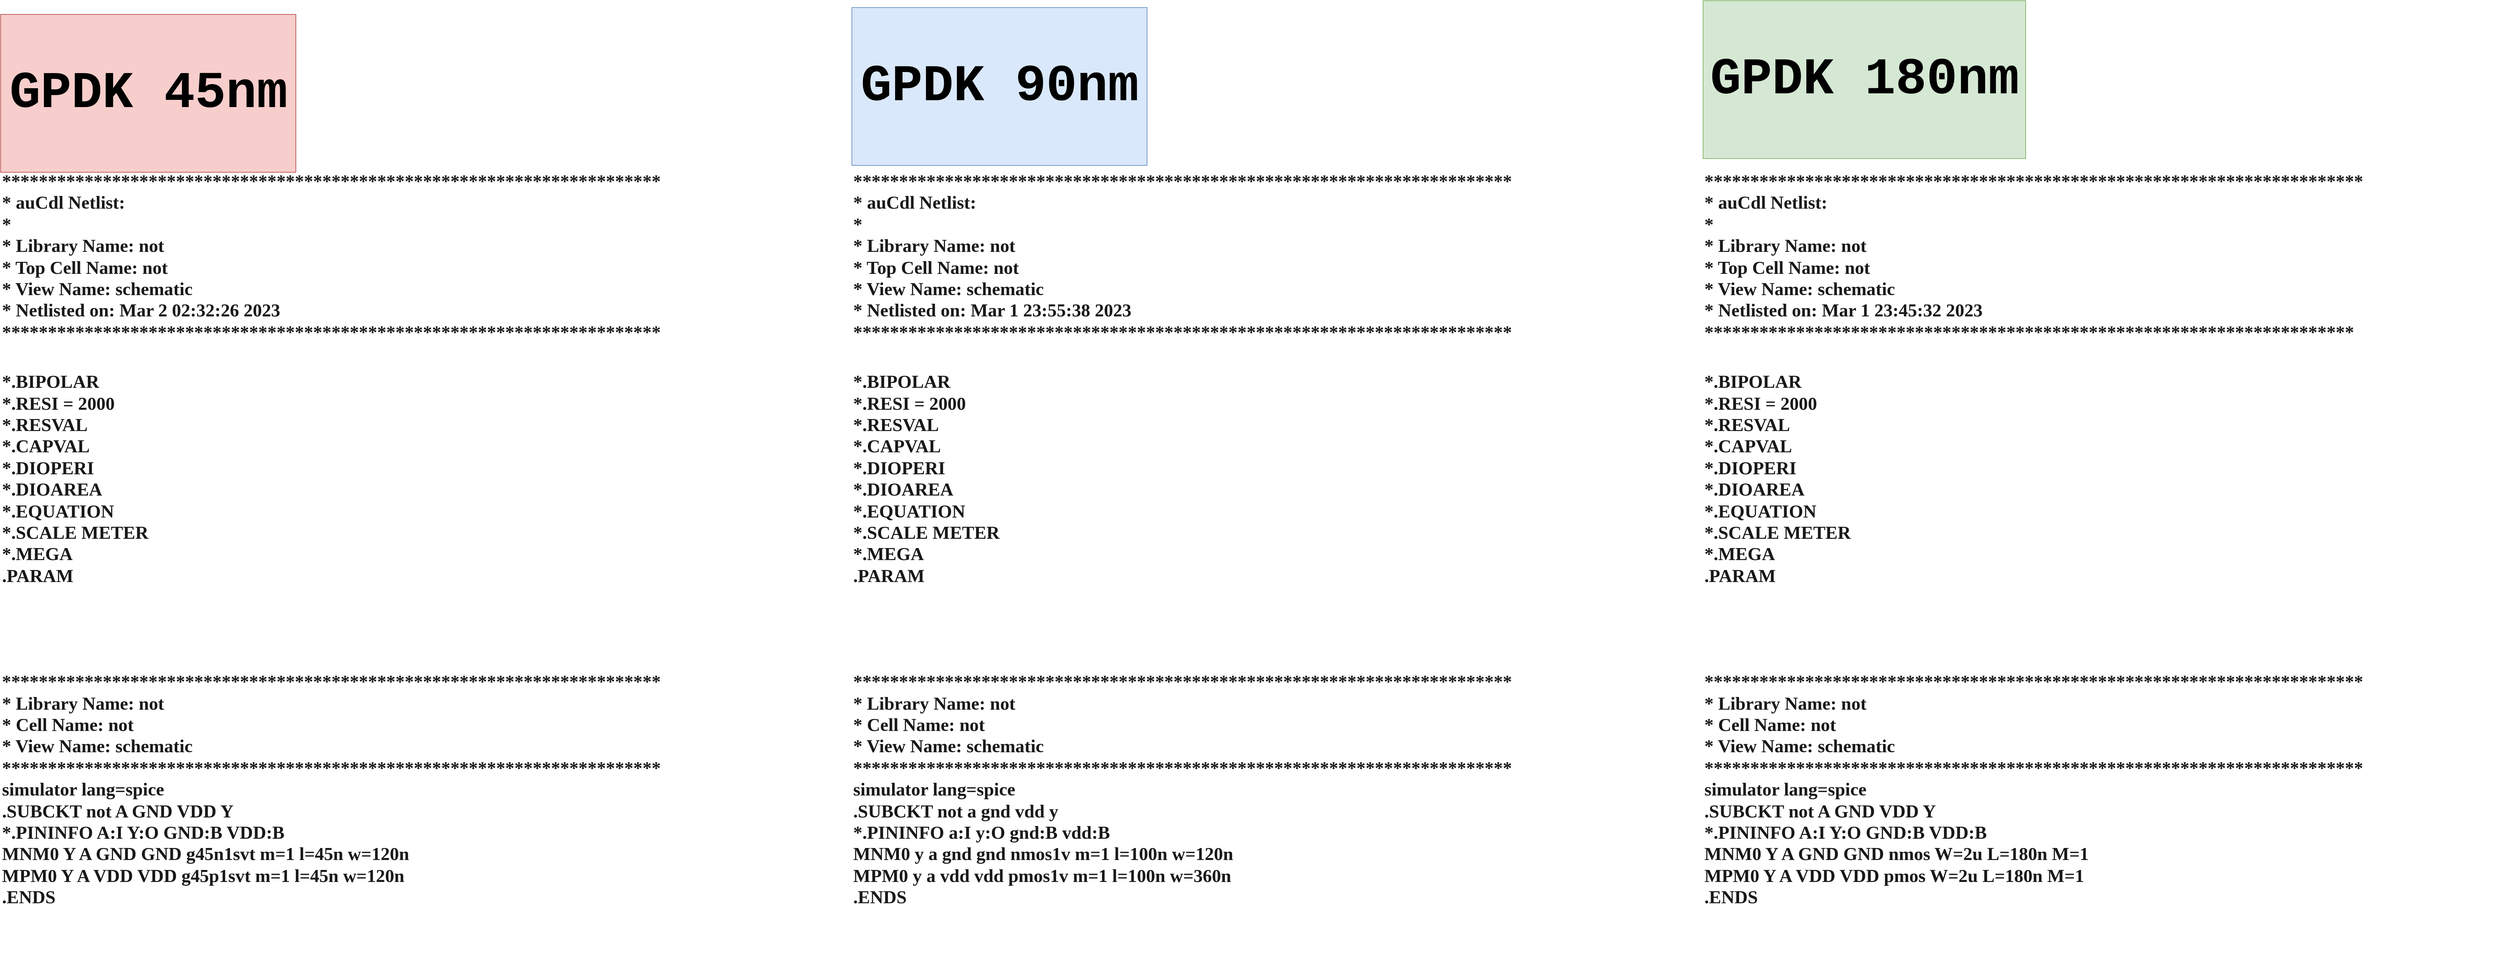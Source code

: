 <mxfile version="26.2.14">
  <diagram name="Page-1" id="oXIUyR0uqFXg7tcn66aT">
    <mxGraphModel dx="5210" dy="4210" grid="0" gridSize="10" guides="1" tooltips="1" connect="1" arrows="1" fold="1" page="1" pageScale="1" pageWidth="850" pageHeight="1100" math="0" shadow="0">
      <root>
        <mxCell id="0" />
        <mxCell id="1" parent="0" />
        <mxCell id="VEJxbwAkgKRmq-XEEwgV-10" value="" style="group" vertex="1" connectable="0" parent="1">
          <mxGeometry x="24" y="-1062" width="3640" height="1420" as="geometry" />
        </mxCell>
        <mxCell id="VEJxbwAkgKRmq-XEEwgV-1" value="&lt;pre style=&quot;margin-top:0px; margin-bottom:0px; margin-left:0px; margin-right:0px; -qt-block-indent:0; text-indent:0px; line-height:100%;&quot;&gt;&lt;span style=&quot;font-family: &amp;quot;Cascadia Mono SemiBold&amp;quot;; font-size: 20pt; font-weight: 600; color: rgb(25, 25, 25);&quot;&gt;************************************************************************&lt;/span&gt;&lt;/pre&gt;&lt;br&gt;&lt;p style=&quot;margin-top:0px; margin-bottom:0px; margin-left:0px; margin-right:0px; -qt-block-indent:0; text-indent:0px; line-height:100%;&quot;&gt;&lt;span style=&quot;font-family: &amp;quot;Cascadia Mono SemiBold&amp;quot;; font-size: 20pt; font-weight: 600; color: rgb(25, 25, 25);&quot;&gt;* auCdl Netlist:&lt;/span&gt;&lt;/p&gt;&lt;br&gt;&lt;p style=&quot;margin-top:0px; margin-bottom:0px; margin-left:0px; margin-right:0px; -qt-block-indent:0; text-indent:0px; line-height:100%;&quot;&gt;&lt;span style=&quot;font-family: &amp;quot;Cascadia Mono SemiBold&amp;quot;; font-size: 20pt; font-weight: 600; color: rgb(25, 25, 25);&quot;&gt;* &lt;/span&gt;&lt;/p&gt;&lt;br&gt;&lt;p style=&quot;margin-top:0px; margin-bottom:0px; margin-left:0px; margin-right:0px; -qt-block-indent:0; text-indent:0px; line-height:100%;&quot;&gt;&lt;span style=&quot;font-family: &amp;quot;Cascadia Mono SemiBold&amp;quot;; font-size: 20pt; font-weight: 600; color: rgb(25, 25, 25);&quot;&gt;* Library Name:  not&lt;/span&gt;&lt;/p&gt;&lt;br&gt;&lt;p style=&quot;margin-top:0px; margin-bottom:0px; margin-left:0px; margin-right:0px; -qt-block-indent:0; text-indent:0px; line-height:100%;&quot;&gt;&lt;span style=&quot;font-family: &amp;quot;Cascadia Mono SemiBold&amp;quot;; font-size: 20pt; font-weight: 600; color: rgb(25, 25, 25);&quot;&gt;* Top Cell Name: not&lt;/span&gt;&lt;/p&gt;&lt;br&gt;&lt;p style=&quot;margin-top:0px; margin-bottom:0px; margin-left:0px; margin-right:0px; -qt-block-indent:0; text-indent:0px; line-height:100%;&quot;&gt;&lt;span style=&quot;font-family: &amp;quot;Cascadia Mono SemiBold&amp;quot;; font-size: 20pt; font-weight: 600; color: rgb(25, 25, 25);&quot;&gt;* View Name:     schematic&lt;/span&gt;&lt;/p&gt;&lt;br&gt;&lt;p style=&quot;margin-top:0px; margin-bottom:0px; margin-left:0px; margin-right:0px; -qt-block-indent:0; text-indent:0px; line-height:100%;&quot;&gt;&lt;span style=&quot;font-family: &amp;quot;Cascadia Mono SemiBold&amp;quot;; font-size: 20pt; font-weight: 600; color: rgb(25, 25, 25);&quot;&gt;* Netlisted on:  Mar  2 02:32:26 2023&lt;/span&gt;&lt;/p&gt;&lt;br&gt;&lt;p style=&quot;margin-top:0px; margin-bottom:0px; margin-left:0px; margin-right:0px; -qt-block-indent:0; text-indent:0px; line-height:100%;&quot;&gt;&lt;span style=&quot;font-family: &amp;quot;Cascadia Mono SemiBold&amp;quot;; font-size: 20pt; font-weight: 600; color: rgb(25, 25, 25);&quot;&gt;************************************************************************&lt;/span&gt;&lt;/p&gt;&lt;br&gt;&lt;p style=&quot;margin: 0px; text-indent: 0px; line-height: 100%; font-family: &amp;quot;Cascadia Mono SemiBold&amp;quot;; font-size: 20pt; font-weight: 600; color: rgb(25, 25, 25);&quot;&gt;&lt;br&gt;&lt;/p&gt;&lt;br&gt;&lt;p style=&quot;margin-top:0px; margin-bottom:0px; margin-left:0px; margin-right:0px; -qt-block-indent:0; text-indent:0px; line-height:100%;&quot;&gt;&lt;span style=&quot;font-family: &amp;quot;Cascadia Mono SemiBold&amp;quot;; font-size: 20pt; font-weight: 600; color: rgb(25, 25, 25);&quot;&gt;*.BIPOLAR&lt;/span&gt;&lt;/p&gt;&lt;br&gt;&lt;p style=&quot;margin-top:0px; margin-bottom:0px; margin-left:0px; margin-right:0px; -qt-block-indent:0; text-indent:0px; line-height:100%;&quot;&gt;&lt;span style=&quot;font-family: &amp;quot;Cascadia Mono SemiBold&amp;quot;; font-size: 20pt; font-weight: 600; color: rgb(25, 25, 25);&quot;&gt;*.RESI = 2000 &lt;/span&gt;&lt;/p&gt;&lt;br&gt;&lt;p style=&quot;margin-top:0px; margin-bottom:0px; margin-left:0px; margin-right:0px; -qt-block-indent:0; text-indent:0px; line-height:100%;&quot;&gt;&lt;span style=&quot;font-family: &amp;quot;Cascadia Mono SemiBold&amp;quot;; font-size: 20pt; font-weight: 600; color: rgb(25, 25, 25);&quot;&gt;*.RESVAL&lt;/span&gt;&lt;/p&gt;&lt;br&gt;&lt;p style=&quot;margin-top:0px; margin-bottom:0px; margin-left:0px; margin-right:0px; -qt-block-indent:0; text-indent:0px; line-height:100%;&quot;&gt;&lt;span style=&quot;font-family: &amp;quot;Cascadia Mono SemiBold&amp;quot;; font-size: 20pt; font-weight: 600; color: rgb(25, 25, 25);&quot;&gt;*.CAPVAL&lt;/span&gt;&lt;/p&gt;&lt;br&gt;&lt;p style=&quot;margin-top:0px; margin-bottom:0px; margin-left:0px; margin-right:0px; -qt-block-indent:0; text-indent:0px; line-height:100%;&quot;&gt;&lt;span style=&quot;font-family: &amp;quot;Cascadia Mono SemiBold&amp;quot;; font-size: 20pt; font-weight: 600; color: rgb(25, 25, 25);&quot;&gt;*.DIOPERI&lt;/span&gt;&lt;/p&gt;&lt;br&gt;&lt;p style=&quot;margin-top:0px; margin-bottom:0px; margin-left:0px; margin-right:0px; -qt-block-indent:0; text-indent:0px; line-height:100%;&quot;&gt;&lt;span style=&quot;font-family: &amp;quot;Cascadia Mono SemiBold&amp;quot;; font-size: 20pt; font-weight: 600; color: rgb(25, 25, 25);&quot;&gt;*.DIOAREA&lt;/span&gt;&lt;/p&gt;&lt;br&gt;&lt;p style=&quot;margin-top:0px; margin-bottom:0px; margin-left:0px; margin-right:0px; -qt-block-indent:0; text-indent:0px; line-height:100%;&quot;&gt;&lt;span style=&quot;font-family: &amp;quot;Cascadia Mono SemiBold&amp;quot;; font-size: 20pt; font-weight: 600; color: rgb(25, 25, 25);&quot;&gt;*.EQUATION&lt;/span&gt;&lt;/p&gt;&lt;br&gt;&lt;p style=&quot;margin-top:0px; margin-bottom:0px; margin-left:0px; margin-right:0px; -qt-block-indent:0; text-indent:0px; line-height:100%;&quot;&gt;&lt;span style=&quot;font-family: &amp;quot;Cascadia Mono SemiBold&amp;quot;; font-size: 20pt; font-weight: 600; color: rgb(25, 25, 25);&quot;&gt;*.SCALE METER&lt;/span&gt;&lt;/p&gt;&lt;br&gt;&lt;p style=&quot;margin-top:0px; margin-bottom:0px; margin-left:0px; margin-right:0px; -qt-block-indent:0; text-indent:0px; line-height:100%;&quot;&gt;&lt;span style=&quot;font-family: &amp;quot;Cascadia Mono SemiBold&amp;quot;; font-size: 20pt; font-weight: 600; color: rgb(25, 25, 25);&quot;&gt;*.MEGA&lt;/span&gt;&lt;/p&gt;&lt;br&gt;&lt;p style=&quot;margin-top:0px; margin-bottom:0px; margin-left:0px; margin-right:0px; -qt-block-indent:0; text-indent:0px; line-height:100%;&quot;&gt;&lt;span style=&quot;font-family: &amp;quot;Cascadia Mono SemiBold&amp;quot;; font-size: 20pt; font-weight: 600; color: rgb(25, 25, 25);&quot;&gt;.PARAM&lt;/span&gt;&lt;/p&gt;&lt;br&gt;&lt;p style=&quot;margin: 0px; text-indent: 0px; line-height: 100%; font-family: &amp;quot;Cascadia Mono SemiBold&amp;quot;; font-size: 20pt; font-weight: 600; color: rgb(25, 25, 25);&quot;&gt;&lt;br&gt;&lt;/p&gt;&lt;br&gt;&lt;p style=&quot;margin: 0px; text-indent: 0px; line-height: 100%; font-family: &amp;quot;Cascadia Mono SemiBold&amp;quot;; font-size: 20pt; font-weight: 600; color: rgb(25, 25, 25);&quot;&gt;&lt;br&gt;&lt;/p&gt;&lt;br&gt;&lt;p style=&quot;margin: 0px; text-indent: 0px; line-height: 100%; font-family: &amp;quot;Cascadia Mono SemiBold&amp;quot;; font-size: 20pt; font-weight: 600; color: rgb(25, 25, 25);&quot;&gt;&lt;br&gt;&lt;/p&gt;&lt;br&gt;&lt;p style=&quot;margin-top:0px; margin-bottom:0px; margin-left:0px; margin-right:0px; -qt-block-indent:0; text-indent:0px; line-height:100%;&quot;&gt;&lt;span style=&quot;font-family: &amp;quot;Cascadia Mono SemiBold&amp;quot;; font-size: 20pt; font-weight: 600; color: rgb(25, 25, 25);&quot;&gt;************************************************************************&lt;/span&gt;&lt;/p&gt;&lt;br&gt;&lt;p style=&quot;margin-top:0px; margin-bottom:0px; margin-left:0px; margin-right:0px; -qt-block-indent:0; text-indent:0px; line-height:100%;&quot;&gt;&lt;span style=&quot;font-family: &amp;quot;Cascadia Mono SemiBold&amp;quot;; font-size: 20pt; font-weight: 600; color: rgb(25, 25, 25);&quot;&gt;* Library Name: not&lt;/span&gt;&lt;/p&gt;&lt;br&gt;&lt;p style=&quot;margin-top:0px; margin-bottom:0px; margin-left:0px; margin-right:0px; -qt-block-indent:0; text-indent:0px; line-height:100%;&quot;&gt;&lt;span style=&quot;font-family: &amp;quot;Cascadia Mono SemiBold&amp;quot;; font-size: 20pt; font-weight: 600; color: rgb(25, 25, 25);&quot;&gt;* Cell Name:    not&lt;/span&gt;&lt;/p&gt;&lt;br&gt;&lt;p style=&quot;margin-top:0px; margin-bottom:0px; margin-left:0px; margin-right:0px; -qt-block-indent:0; text-indent:0px; line-height:100%;&quot;&gt;&lt;span style=&quot;font-family: &amp;quot;Cascadia Mono SemiBold&amp;quot;; font-size: 20pt; font-weight: 600; color: rgb(25, 25, 25);&quot;&gt;* View Name:    schematic&lt;/span&gt;&lt;/p&gt;&lt;br&gt;&lt;p style=&quot;margin-top:0px; margin-bottom:0px; margin-left:0px; margin-right:0px; -qt-block-indent:0; text-indent:0px; line-height:100%;&quot;&gt;&lt;span style=&quot;font-family: &amp;quot;Cascadia Mono SemiBold&amp;quot;; font-size: 20pt; font-weight: 600; color: rgb(25, 25, 25);&quot;&gt;************************************************************************&lt;/span&gt;&lt;/p&gt;&lt;br&gt;&lt;p style=&quot;margin-top:0px; margin-bottom:0px; margin-left:0px; margin-right:0px; -qt-block-indent:0; text-indent:0px; line-height:100%;&quot;&gt;&lt;span style=&quot;font-family: &amp;quot;Cascadia Mono SemiBold&amp;quot;; font-size: 20pt; font-weight: 600; color: rgb(25, 25, 25);&quot;&gt;simulator lang=spice&lt;/span&gt;&lt;/p&gt;&lt;br&gt;&lt;p style=&quot;margin-top:0px; margin-bottom:0px; margin-left:0px; margin-right:0px; -qt-block-indent:0; text-indent:0px; line-height:100%;&quot;&gt;&lt;span style=&quot;font-family: &amp;quot;Cascadia Mono SemiBold&amp;quot;; font-size: 20pt; font-weight: 600; color: rgb(25, 25, 25);&quot;&gt;.SUBCKT not A GND VDD Y&lt;/span&gt;&lt;/p&gt;&lt;br&gt;&lt;p style=&quot;margin-top:0px; margin-bottom:0px; margin-left:0px; margin-right:0px; -qt-block-indent:0; text-indent:0px; line-height:100%;&quot;&gt;&lt;span style=&quot;font-family: &amp;quot;Cascadia Mono SemiBold&amp;quot;; font-size: 20pt; font-weight: 600; color: rgb(25, 25, 25);&quot;&gt;*.PININFO A:I Y:O GND:B VDD:B&lt;/span&gt;&lt;/p&gt;&lt;br&gt;&lt;p style=&quot;margin-top:0px; margin-bottom:0px; margin-left:0px; margin-right:0px; -qt-block-indent:0; text-indent:0px; line-height:100%;&quot;&gt;&lt;span style=&quot;font-family: &amp;quot;Cascadia Mono SemiBold&amp;quot;; font-size: 20pt; font-weight: 600; color: rgb(25, 25, 25);&quot;&gt;MNM0 Y A GND GND g45n1svt m=1 l=45n w=120n&lt;/span&gt;&lt;/p&gt;&lt;br&gt;&lt;p style=&quot;margin-top:0px; margin-bottom:0px; margin-left:0px; margin-right:0px; -qt-block-indent:0; text-indent:0px; line-height:100%;&quot;&gt;&lt;span style=&quot;font-family: &amp;quot;Cascadia Mono SemiBold&amp;quot;; font-size: 20pt; font-weight: 600; color: rgb(25, 25, 25);&quot;&gt;MPM0 Y A VDD VDD g45p1svt m=1 l=45n w=120n&lt;/span&gt;&lt;/p&gt;&lt;br&gt;&lt;p style=&quot;margin-top:0px; margin-bottom:0px; margin-left:0px; margin-right:0px; -qt-block-indent:0; text-indent:0px; line-height:100%;&quot;&gt;&lt;span style=&quot;font-family: &amp;quot;Cascadia Mono SemiBold&amp;quot;; font-size: 20pt; font-weight: 600; color: rgb(25, 25, 25);&quot;&gt;.ENDS&lt;/span&gt;&lt;/p&gt;&lt;br&gt;&lt;p style=&quot;margin: 0px; text-indent: 0px; line-height: 100%; font-family: &amp;quot;Cascadia Mono SemiBold&amp;quot;; font-size: 20pt; font-weight: 600; color: rgb(25, 25, 25);&quot;&gt;&lt;br&gt;&lt;/p&gt;" style="text;whiteSpace=wrap;html=1;" vertex="1" parent="VEJxbwAkgKRmq-XEEwgV-10">
          <mxGeometry y="250" width="1140" height="1170" as="geometry" />
        </mxCell>
        <mxCell id="VEJxbwAkgKRmq-XEEwgV-3" value="&lt;p style=&quot;margin-top:0px; margin-bottom:0px; margin-left:0px; margin-right:0px; -qt-block-indent:0; text-indent:0px; line-height:100%;&quot;&gt;&lt;span style=&quot;font-family:&#39;Cascadia Mono SemiBold&#39;; font-size:20pt; font-weight:600; color:#191919;&quot;&gt;************************************************************************&lt;/span&gt;&lt;/p&gt;&#xa;&lt;p style=&quot;margin-top:0px; margin-bottom:0px; margin-left:0px; margin-right:0px; -qt-block-indent:0; text-indent:0px; line-height:100%;&quot;&gt;&lt;span style=&quot;font-family:&#39;Cascadia Mono SemiBold&#39;; font-size:20pt; font-weight:600; color:#191919;&quot;&gt;* auCdl Netlist:&lt;/span&gt;&lt;/p&gt;&#xa;&lt;p style=&quot;margin-top:0px; margin-bottom:0px; margin-left:0px; margin-right:0px; -qt-block-indent:0; text-indent:0px; line-height:100%;&quot;&gt;&lt;span style=&quot;font-family:&#39;Cascadia Mono SemiBold&#39;; font-size:20pt; font-weight:600; color:#191919;&quot;&gt;* &lt;/span&gt;&lt;/p&gt;&#xa;&lt;p style=&quot;margin-top:0px; margin-bottom:0px; margin-left:0px; margin-right:0px; -qt-block-indent:0; text-indent:0px; line-height:100%;&quot;&gt;&lt;span style=&quot;font-family:&#39;Cascadia Mono SemiBold&#39;; font-size:20pt; font-weight:600; color:#191919;&quot;&gt;* Library Name:  not&lt;/span&gt;&lt;/p&gt;&#xa;&lt;p style=&quot;margin-top:0px; margin-bottom:0px; margin-left:0px; margin-right:0px; -qt-block-indent:0; text-indent:0px; line-height:100%;&quot;&gt;&lt;span style=&quot;font-family:&#39;Cascadia Mono SemiBold&#39;; font-size:20pt; font-weight:600; color:#191919;&quot;&gt;* Top Cell Name: not&lt;/span&gt;&lt;/p&gt;&#xa;&lt;p style=&quot;margin-top:0px; margin-bottom:0px; margin-left:0px; margin-right:0px; -qt-block-indent:0; text-indent:0px; line-height:100%;&quot;&gt;&lt;span style=&quot;font-family:&#39;Cascadia Mono SemiBold&#39;; font-size:20pt; font-weight:600; color:#191919;&quot;&gt;* View Name:     schematic&lt;/span&gt;&lt;/p&gt;&#xa;&lt;p style=&quot;margin-top:0px; margin-bottom:0px; margin-left:0px; margin-right:0px; -qt-block-indent:0; text-indent:0px; line-height:100%;&quot;&gt;&lt;span style=&quot;font-family:&#39;Cascadia Mono SemiBold&#39;; font-size:20pt; font-weight:600; color:#191919;&quot;&gt;* Netlisted on:  Mar  1 23:55:38 2023&lt;/span&gt;&lt;/p&gt;&#xa;&lt;p style=&quot;margin-top:0px; margin-bottom:0px; margin-left:0px; margin-right:0px; -qt-block-indent:0; text-indent:0px; line-height:100%;&quot;&gt;&lt;span style=&quot;font-family:&#39;Cascadia Mono SemiBold&#39;; font-size:20pt; font-weight:600; color:#191919;&quot;&gt;************************************************************************&lt;/span&gt;&lt;/p&gt;&#xa;&lt;p style=&quot;-qt-paragraph-type:empty; margin-top:0px; margin-bottom:0px; margin-left:0px; margin-right:0px; -qt-block-indent:0; text-indent:0px; line-height:100%; font-family:&#39;Cascadia Mono SemiBold&#39;; font-size:20pt; font-weight:600; color:#191919;&quot;&gt;&lt;br&gt;&lt;/p&gt;&#xa;&lt;p style=&quot;margin-top:0px; margin-bottom:0px; margin-left:0px; margin-right:0px; -qt-block-indent:0; text-indent:0px; line-height:100%;&quot;&gt;&lt;span style=&quot;font-family:&#39;Cascadia Mono SemiBold&#39;; font-size:20pt; font-weight:600; color:#191919;&quot;&gt;*.BIPOLAR&lt;/span&gt;&lt;/p&gt;&#xa;&lt;p style=&quot;margin-top:0px; margin-bottom:0px; margin-left:0px; margin-right:0px; -qt-block-indent:0; text-indent:0px; line-height:100%;&quot;&gt;&lt;span style=&quot;font-family:&#39;Cascadia Mono SemiBold&#39;; font-size:20pt; font-weight:600; color:#191919;&quot;&gt;*.RESI = 2000 &lt;/span&gt;&lt;/p&gt;&#xa;&lt;p style=&quot;margin-top:0px; margin-bottom:0px; margin-left:0px; margin-right:0px; -qt-block-indent:0; text-indent:0px; line-height:100%;&quot;&gt;&lt;span style=&quot;font-family:&#39;Cascadia Mono SemiBold&#39;; font-size:20pt; font-weight:600; color:#191919;&quot;&gt;*.RESVAL&lt;/span&gt;&lt;/p&gt;&#xa;&lt;p style=&quot;margin-top:0px; margin-bottom:0px; margin-left:0px; margin-right:0px; -qt-block-indent:0; text-indent:0px; line-height:100%;&quot;&gt;&lt;span style=&quot;font-family:&#39;Cascadia Mono SemiBold&#39;; font-size:20pt; font-weight:600; color:#191919;&quot;&gt;*.CAPVAL&lt;/span&gt;&lt;/p&gt;&#xa;&lt;p style=&quot;margin-top:0px; margin-bottom:0px; margin-left:0px; margin-right:0px; -qt-block-indent:0; text-indent:0px; line-height:100%;&quot;&gt;&lt;span style=&quot;font-family:&#39;Cascadia Mono SemiBold&#39;; font-size:20pt; font-weight:600; color:#191919;&quot;&gt;*.DIOPERI&lt;/span&gt;&lt;/p&gt;&#xa;&lt;p style=&quot;margin-top:0px; margin-bottom:0px; margin-left:0px; margin-right:0px; -qt-block-indent:0; text-indent:0px; line-height:100%;&quot;&gt;&lt;span style=&quot;font-family:&#39;Cascadia Mono SemiBold&#39;; font-size:20pt; font-weight:600; color:#191919;&quot;&gt;*.DIOAREA&lt;/span&gt;&lt;/p&gt;&#xa;&lt;p style=&quot;margin-top:0px; margin-bottom:0px; margin-left:0px; margin-right:0px; -qt-block-indent:0; text-indent:0px; line-height:100%;&quot;&gt;&lt;span style=&quot;font-family:&#39;Cascadia Mono SemiBold&#39;; font-size:20pt; font-weight:600; color:#191919;&quot;&gt;*.EQUATION&lt;/span&gt;&lt;/p&gt;&#xa;&lt;p style=&quot;margin-top:0px; margin-bottom:0px; margin-left:0px; margin-right:0px; -qt-block-indent:0; text-indent:0px; line-height:100%;&quot;&gt;&lt;span style=&quot;font-family:&#39;Cascadia Mono SemiBold&#39;; font-size:20pt; font-weight:600; color:#191919;&quot;&gt;*.SCALE METER&lt;/span&gt;&lt;/p&gt;&#xa;&lt;p style=&quot;margin-top:0px; margin-bottom:0px; margin-left:0px; margin-right:0px; -qt-block-indent:0; text-indent:0px; line-height:100%;&quot;&gt;&lt;span style=&quot;font-family:&#39;Cascadia Mono SemiBold&#39;; font-size:20pt; font-weight:600; color:#191919;&quot;&gt;*.MEGA&lt;/span&gt;&lt;/p&gt;&#xa;&lt;p style=&quot;margin-top:0px; margin-bottom:0px; margin-left:0px; margin-right:0px; -qt-block-indent:0; text-indent:0px; line-height:100%;&quot;&gt;&lt;span style=&quot;font-family:&#39;Cascadia Mono SemiBold&#39;; font-size:20pt; font-weight:600; color:#191919;&quot;&gt;.PARAM&lt;/span&gt;&lt;/p&gt;&#xa;&lt;p style=&quot;-qt-paragraph-type:empty; margin-top:0px; margin-bottom:0px; margin-left:0px; margin-right:0px; -qt-block-indent:0; text-indent:0px; line-height:100%; font-family:&#39;Cascadia Mono SemiBold&#39;; font-size:20pt; font-weight:600; color:#191919;&quot;&gt;&lt;br&gt;&lt;/p&gt;&#xa;&lt;p style=&quot;-qt-paragraph-type:empty; margin-top:0px; margin-bottom:0px; margin-left:0px; margin-right:0px; -qt-block-indent:0; text-indent:0px; line-height:100%; font-family:&#39;Cascadia Mono SemiBold&#39;; font-size:20pt; font-weight:600; color:#191919;&quot;&gt;&lt;br&gt;&lt;/p&gt;&#xa;&lt;p style=&quot;-qt-paragraph-type:empty; margin-top:0px; margin-bottom:0px; margin-left:0px; margin-right:0px; -qt-block-indent:0; text-indent:0px; line-height:100%; font-family:&#39;Cascadia Mono SemiBold&#39;; font-size:20pt; font-weight:600; color:#191919;&quot;&gt;&lt;br&gt;&lt;/p&gt;&#xa;&lt;p style=&quot;margin-top:0px; margin-bottom:0px; margin-left:0px; margin-right:0px; -qt-block-indent:0; text-indent:0px; line-height:100%;&quot;&gt;&lt;span style=&quot;font-family:&#39;Cascadia Mono SemiBold&#39;; font-size:20pt; font-weight:600; color:#191919;&quot;&gt;************************************************************************&lt;/span&gt;&lt;/p&gt;&#xa;&lt;p style=&quot;margin-top:0px; margin-bottom:0px; margin-left:0px; margin-right:0px; -qt-block-indent:0; text-indent:0px; line-height:100%;&quot;&gt;&lt;span style=&quot;font-family:&#39;Cascadia Mono SemiBold&#39;; font-size:20pt; font-weight:600; color:#191919;&quot;&gt;* Library Name: not&lt;/span&gt;&lt;/p&gt;&#xa;&lt;p style=&quot;margin-top:0px; margin-bottom:0px; margin-left:0px; margin-right:0px; -qt-block-indent:0; text-indent:0px; line-height:100%;&quot;&gt;&lt;span style=&quot;font-family:&#39;Cascadia Mono SemiBold&#39;; font-size:20pt; font-weight:600; color:#191919;&quot;&gt;* Cell Name:    not&lt;/span&gt;&lt;/p&gt;&#xa;&lt;p style=&quot;margin-top:0px; margin-bottom:0px; margin-left:0px; margin-right:0px; -qt-block-indent:0; text-indent:0px; line-height:100%;&quot;&gt;&lt;span style=&quot;font-family:&#39;Cascadia Mono SemiBold&#39;; font-size:20pt; font-weight:600; color:#191919;&quot;&gt;* View Name:    schematic&lt;/span&gt;&lt;/p&gt;&#xa;&lt;p style=&quot;margin-top:0px; margin-bottom:0px; margin-left:0px; margin-right:0px; -qt-block-indent:0; text-indent:0px; line-height:100%;&quot;&gt;&lt;span style=&quot;font-family:&#39;Cascadia Mono SemiBold&#39;; font-size:20pt; font-weight:600; color:#191919;&quot;&gt;************************************************************************&lt;/span&gt;&lt;/p&gt;&#xa;&lt;p style=&quot;margin-top:0px; margin-bottom:0px; margin-left:0px; margin-right:0px; -qt-block-indent:0; text-indent:0px; line-height:100%;&quot;&gt;&lt;span style=&quot;font-family:&#39;Cascadia Mono SemiBold&#39;; font-size:20pt; font-weight:600; color:#191919;&quot;&gt;simulator lang=spice&lt;/span&gt;&lt;/p&gt;&#xa;&lt;p style=&quot;margin-top:0px; margin-bottom:0px; margin-left:0px; margin-right:0px; -qt-block-indent:0; text-indent:0px; line-height:100%;&quot;&gt;&lt;span style=&quot;font-family:&#39;Cascadia Mono SemiBold&#39;; font-size:20pt; font-weight:600; color:#191919;&quot;&gt;.SUBCKT not a gnd vdd y&lt;/span&gt;&lt;/p&gt;&#xa;&lt;p style=&quot;margin-top:0px; margin-bottom:0px; margin-left:0px; margin-right:0px; -qt-block-indent:0; text-indent:0px; line-height:100%;&quot;&gt;&lt;span style=&quot;font-family:&#39;Cascadia Mono SemiBold&#39;; font-size:20pt; font-weight:600; color:#191919;&quot;&gt;*.PININFO a:I y:O gnd:B vdd:B&lt;/span&gt;&lt;/p&gt;&#xa;&lt;p style=&quot;margin-top:0px; margin-bottom:0px; margin-left:0px; margin-right:0px; -qt-block-indent:0; text-indent:0px; line-height:100%;&quot;&gt;&lt;span style=&quot;font-family:&#39;Cascadia Mono SemiBold&#39;; font-size:20pt; font-weight:600; color:#191919;&quot;&gt;MNM0 y a gnd gnd nmos1v m=1 l=100n w=120n&lt;/span&gt;&lt;/p&gt;&#xa;&lt;p style=&quot;margin-top:0px; margin-bottom:0px; margin-left:0px; margin-right:0px; -qt-block-indent:0; text-indent:0px; line-height:100%;&quot;&gt;&lt;span style=&quot;font-family:&#39;Cascadia Mono SemiBold&#39;; font-size:20pt; font-weight:600; color:#191919;&quot;&gt;MPM0 y a vdd vdd pmos1v m=1 l=100n w=360n&lt;/span&gt;&lt;/p&gt;&#xa;&lt;p style=&quot;margin-top:0px; margin-bottom:0px; margin-left:0px; margin-right:0px; -qt-block-indent:0; text-indent:0px; line-height:100%;&quot;&gt;&lt;span style=&quot;font-family:&#39;Cascadia Mono SemiBold&#39;; font-size:20pt; font-weight:600; color:#191919;&quot;&gt;.ENDS&lt;/span&gt;&lt;/p&gt;&#xa;&lt;p style=&quot;-qt-paragraph-type:empty; margin-top:0px; margin-bottom:0px; margin-left:0px; margin-right:0px; -qt-block-indent:0; text-indent:0px; line-height:100%; font-family:&#39;Cascadia Mono SemiBold&#39;; font-size:20pt; font-weight:600; color:#191919;&quot;&gt;&lt;br&gt;&lt;/p&gt;" style="text;whiteSpace=wrap;html=1;" vertex="1" parent="VEJxbwAkgKRmq-XEEwgV-10">
          <mxGeometry x="1240" y="250" width="1160" height="1170" as="geometry" />
        </mxCell>
        <mxCell id="VEJxbwAkgKRmq-XEEwgV-4" value="&lt;p style=&quot;margin-top:0px; margin-bottom:0px; margin-left:0px; margin-right:0px; -qt-block-indent:0; text-indent:0px; line-height:100%;&quot;&gt;&lt;span style=&quot;font-family:&#39;Cascadia Mono SemiBold&#39;; font-size:20pt; font-weight:600; color:#191919;&quot;&gt;************************************************************************&lt;/span&gt;&lt;/p&gt;&#xa;&lt;p style=&quot;margin-top:0px; margin-bottom:0px; margin-left:0px; margin-right:0px; -qt-block-indent:0; text-indent:0px; line-height:100%;&quot;&gt;&lt;span style=&quot;font-family:&#39;Cascadia Mono SemiBold&#39;; font-size:20pt; font-weight:600; color:#191919;&quot;&gt;* auCdl Netlist:&lt;/span&gt;&lt;/p&gt;&#xa;&lt;p style=&quot;margin-top:0px; margin-bottom:0px; margin-left:0px; margin-right:0px; -qt-block-indent:0; text-indent:0px; line-height:100%;&quot;&gt;&lt;span style=&quot;font-family:&#39;Cascadia Mono SemiBold&#39;; font-size:20pt; font-weight:600; color:#191919;&quot;&gt;* &lt;/span&gt;&lt;/p&gt;&#xa;&lt;p style=&quot;margin-top:0px; margin-bottom:0px; margin-left:0px; margin-right:0px; -qt-block-indent:0; text-indent:0px; line-height:100%;&quot;&gt;&lt;span style=&quot;font-family:&#39;Cascadia Mono SemiBold&#39;; font-size:20pt; font-weight:600; color:#191919;&quot;&gt;* Library Name:  not&lt;/span&gt;&lt;/p&gt;&#xa;&lt;p style=&quot;margin-top:0px; margin-bottom:0px; margin-left:0px; margin-right:0px; -qt-block-indent:0; text-indent:0px; line-height:100%;&quot;&gt;&lt;span style=&quot;font-family:&#39;Cascadia Mono SemiBold&#39;; font-size:20pt; font-weight:600; color:#191919;&quot;&gt;* Top Cell Name: not&lt;/span&gt;&lt;/p&gt;&#xa;&lt;p style=&quot;margin-top:0px; margin-bottom:0px; margin-left:0px; margin-right:0px; -qt-block-indent:0; text-indent:0px; line-height:100%;&quot;&gt;&lt;span style=&quot;font-family:&#39;Cascadia Mono SemiBold&#39;; font-size:20pt; font-weight:600; color:#191919;&quot;&gt;* View Name:     schematic&lt;/span&gt;&lt;/p&gt;&#xa;&lt;p style=&quot;margin-top:0px; margin-bottom:0px; margin-left:0px; margin-right:0px; -qt-block-indent:0; text-indent:0px; line-height:100%;&quot;&gt;&lt;span style=&quot;font-family:&#39;Cascadia Mono SemiBold&#39;; font-size:20pt; font-weight:600; color:#191919;&quot;&gt;* Netlisted on:  Mar  1 23:45:32 2023&lt;/span&gt;&lt;/p&gt;&#xa;&lt;p style=&quot;margin-top:0px; margin-bottom:0px; margin-left:0px; margin-right:0px; -qt-block-indent:0; text-indent:0px; line-height:100%;&quot;&gt;&lt;span style=&quot;font-family:&#39;Cascadia Mono SemiBold&#39;; font-size:20pt; font-weight:600; color:#191919;&quot;&gt;***********************************************************************&lt;/span&gt;&lt;/p&gt;&#xa;&lt;p style=&quot;-qt-paragraph-type:empty; margin-top:0px; margin-bottom:0px; margin-left:0px; margin-right:0px; -qt-block-indent:0; text-indent:0px; line-height:100%; font-family:&#39;Cascadia Mono SemiBold&#39;; font-size:20pt; font-weight:600; color:#191919;&quot;&gt;&lt;br&gt;&lt;/p&gt;&#xa;&lt;p style=&quot;margin-top:0px; margin-bottom:0px; margin-left:0px; margin-right:0px; -qt-block-indent:0; text-indent:0px; line-height:100%;&quot;&gt;&lt;span style=&quot;font-family:&#39;Cascadia Mono SemiBold&#39;; font-size:20pt; font-weight:600; color:#191919;&quot;&gt;*.BIPOLAR&lt;/span&gt;&lt;/p&gt;&#xa;&lt;p style=&quot;margin-top:0px; margin-bottom:0px; margin-left:0px; margin-right:0px; -qt-block-indent:0; text-indent:0px; line-height:100%;&quot;&gt;&lt;span style=&quot;font-family:&#39;Cascadia Mono SemiBold&#39;; font-size:20pt; font-weight:600; color:#191919;&quot;&gt;*.RESI = 2000 &lt;/span&gt;&lt;/p&gt;&#xa;&lt;p style=&quot;margin-top:0px; margin-bottom:0px; margin-left:0px; margin-right:0px; -qt-block-indent:0; text-indent:0px; line-height:100%;&quot;&gt;&lt;span style=&quot;font-family:&#39;Cascadia Mono SemiBold&#39;; font-size:20pt; font-weight:600; color:#191919;&quot;&gt;*.RESVAL&lt;/span&gt;&lt;/p&gt;&#xa;&lt;p style=&quot;margin-top:0px; margin-bottom:0px; margin-left:0px; margin-right:0px; -qt-block-indent:0; text-indent:0px; line-height:100%;&quot;&gt;&lt;span style=&quot;font-family:&#39;Cascadia Mono SemiBold&#39;; font-size:20pt; font-weight:600; color:#191919;&quot;&gt;*.CAPVAL&lt;/span&gt;&lt;/p&gt;&#xa;&lt;p style=&quot;margin-top:0px; margin-bottom:0px; margin-left:0px; margin-right:0px; -qt-block-indent:0; text-indent:0px; line-height:100%;&quot;&gt;&lt;span style=&quot;font-family:&#39;Cascadia Mono SemiBold&#39;; font-size:20pt; font-weight:600; color:#191919;&quot;&gt;*.DIOPERI&lt;/span&gt;&lt;/p&gt;&#xa;&lt;p style=&quot;margin-top:0px; margin-bottom:0px; margin-left:0px; margin-right:0px; -qt-block-indent:0; text-indent:0px; line-height:100%;&quot;&gt;&lt;span style=&quot;font-family:&#39;Cascadia Mono SemiBold&#39;; font-size:20pt; font-weight:600; color:#191919;&quot;&gt;*.DIOAREA&lt;/span&gt;&lt;/p&gt;&#xa;&lt;p style=&quot;margin-top:0px; margin-bottom:0px; margin-left:0px; margin-right:0px; -qt-block-indent:0; text-indent:0px; line-height:100%;&quot;&gt;&lt;span style=&quot;font-family:&#39;Cascadia Mono SemiBold&#39;; font-size:20pt; font-weight:600; color:#191919;&quot;&gt;*.EQUATION&lt;/span&gt;&lt;/p&gt;&#xa;&lt;p style=&quot;margin-top:0px; margin-bottom:0px; margin-left:0px; margin-right:0px; -qt-block-indent:0; text-indent:0px; line-height:100%;&quot;&gt;&lt;span style=&quot;font-family:&#39;Cascadia Mono SemiBold&#39;; font-size:20pt; font-weight:600; color:#191919;&quot;&gt;*.SCALE METER&lt;/span&gt;&lt;/p&gt;&#xa;&lt;p style=&quot;margin-top:0px; margin-bottom:0px; margin-left:0px; margin-right:0px; -qt-block-indent:0; text-indent:0px; line-height:100%;&quot;&gt;&lt;span style=&quot;font-family:&#39;Cascadia Mono SemiBold&#39;; font-size:20pt; font-weight:600; color:#191919;&quot;&gt;*.MEGA&lt;/span&gt;&lt;/p&gt;&#xa;&lt;p style=&quot;margin-top:0px; margin-bottom:0px; margin-left:0px; margin-right:0px; -qt-block-indent:0; text-indent:0px; line-height:100%;&quot;&gt;&lt;span style=&quot;font-family:&#39;Cascadia Mono SemiBold&#39;; font-size:20pt; font-weight:600; color:#191919;&quot;&gt;.PARAM&lt;/span&gt;&lt;/p&gt;&#xa;&lt;p style=&quot;-qt-paragraph-type:empty; margin-top:0px; margin-bottom:0px; margin-left:0px; margin-right:0px; -qt-block-indent:0; text-indent:0px; line-height:100%; font-family:&#39;Cascadia Mono SemiBold&#39;; font-size:20pt; font-weight:600; color:#191919;&quot;&gt;&lt;br&gt;&lt;/p&gt;&#xa;&lt;p style=&quot;-qt-paragraph-type:empty; margin-top:0px; margin-bottom:0px; margin-left:0px; margin-right:0px; -qt-block-indent:0; text-indent:0px; line-height:100%; font-family:&#39;Cascadia Mono SemiBold&#39;; font-size:20pt; font-weight:600; color:#191919;&quot;&gt;&lt;br&gt;&lt;/p&gt;&#xa;&lt;p style=&quot;-qt-paragraph-type:empty; margin-top:0px; margin-bottom:0px; margin-left:0px; margin-right:0px; -qt-block-indent:0; text-indent:0px; line-height:100%; font-family:&#39;Cascadia Mono SemiBold&#39;; font-size:20pt; font-weight:600; color:#191919;&quot;&gt;&lt;br&gt;&lt;/p&gt;&#xa;&lt;p style=&quot;margin-top:0px; margin-bottom:0px; margin-left:0px; margin-right:0px; -qt-block-indent:0; text-indent:0px; line-height:100%;&quot;&gt;&lt;span style=&quot;font-family:&#39;Cascadia Mono SemiBold&#39;; font-size:20pt; font-weight:600; color:#191919;&quot;&gt;************************************************************************&lt;/span&gt;&lt;/p&gt;&#xa;&lt;p style=&quot;margin-top:0px; margin-bottom:0px; margin-left:0px; margin-right:0px; -qt-block-indent:0; text-indent:0px; line-height:100%;&quot;&gt;&lt;span style=&quot;font-family:&#39;Cascadia Mono SemiBold&#39;; font-size:20pt; font-weight:600; color:#191919;&quot;&gt;* Library Name: not&lt;/span&gt;&lt;/p&gt;&#xa;&lt;p style=&quot;margin-top:0px; margin-bottom:0px; margin-left:0px; margin-right:0px; -qt-block-indent:0; text-indent:0px; line-height:100%;&quot;&gt;&lt;span style=&quot;font-family:&#39;Cascadia Mono SemiBold&#39;; font-size:20pt; font-weight:600; color:#191919;&quot;&gt;* Cell Name:    not&lt;/span&gt;&lt;/p&gt;&#xa;&lt;p style=&quot;margin-top:0px; margin-bottom:0px; margin-left:0px; margin-right:0px; -qt-block-indent:0; text-indent:0px; line-height:100%;&quot;&gt;&lt;span style=&quot;font-family:&#39;Cascadia Mono SemiBold&#39;; font-size:20pt; font-weight:600; color:#191919;&quot;&gt;* View Name:    schematic&lt;/span&gt;&lt;/p&gt;&#xa;&lt;p style=&quot;margin-top:0px; margin-bottom:0px; margin-left:0px; margin-right:0px; -qt-block-indent:0; text-indent:0px; line-height:100%;&quot;&gt;&lt;span style=&quot;font-family:&#39;Cascadia Mono SemiBold&#39;; font-size:20pt; font-weight:600; color:#191919;&quot;&gt;************************************************************************&lt;/span&gt;&lt;/p&gt;&#xa;&lt;p style=&quot;margin-top:0px; margin-bottom:0px; margin-left:0px; margin-right:0px; -qt-block-indent:0; text-indent:0px; line-height:100%;&quot;&gt;&lt;span style=&quot;font-family:&#39;Cascadia Mono SemiBold&#39;; font-size:20pt; font-weight:600; color:#191919;&quot;&gt;simulator lang=spice&lt;/span&gt;&lt;/p&gt;&#xa;&lt;p style=&quot;margin-top:0px; margin-bottom:0px; margin-left:0px; margin-right:0px; -qt-block-indent:0; text-indent:0px; line-height:100%;&quot;&gt;&lt;span style=&quot;font-family:&#39;Cascadia Mono SemiBold&#39;; font-size:20pt; font-weight:600; color:#191919;&quot;&gt;.SUBCKT not A GND VDD Y&lt;/span&gt;&lt;/p&gt;&#xa;&lt;p style=&quot;margin-top:0px; margin-bottom:0px; margin-left:0px; margin-right:0px; -qt-block-indent:0; text-indent:0px; line-height:100%;&quot;&gt;&lt;span style=&quot;font-family:&#39;Cascadia Mono SemiBold&#39;; font-size:20pt; font-weight:600; color:#191919;&quot;&gt;*.PININFO A:I Y:O GND:B VDD:B&lt;/span&gt;&lt;/p&gt;&#xa;&lt;p style=&quot;margin-top:0px; margin-bottom:0px; margin-left:0px; margin-right:0px; -qt-block-indent:0; text-indent:0px; line-height:100%;&quot;&gt;&lt;span style=&quot;font-family:&#39;Cascadia Mono SemiBold&#39;; font-size:20pt; font-weight:600; color:#191919;&quot;&gt;MNM0 Y A GND GND nmos W=2u L=180n M=1&lt;/span&gt;&lt;/p&gt;&#xa;&lt;p style=&quot;margin-top:0px; margin-bottom:0px; margin-left:0px; margin-right:0px; -qt-block-indent:0; text-indent:0px; line-height:100%;&quot;&gt;&lt;span style=&quot;font-family:&#39;Cascadia Mono SemiBold&#39;; font-size:20pt; font-weight:600; color:#191919;&quot;&gt;MPM0 Y A VDD VDD pmos W=2u L=180n M=1&lt;/span&gt;&lt;/p&gt;&#xa;&lt;p style=&quot;margin-top:0px; margin-bottom:0px; margin-left:0px; margin-right:0px; -qt-block-indent:0; text-indent:0px; line-height:100%;&quot;&gt;&lt;span style=&quot;font-family:&#39;Cascadia Mono SemiBold&#39;; font-size:20pt; font-weight:600; color:#191919;&quot;&gt;.ENDS&lt;/span&gt;&lt;/p&gt;&#xa;&lt;p style=&quot;-qt-paragraph-type:empty; margin-top:0px; margin-bottom:0px; margin-left:0px; margin-right:0px; -qt-block-indent:0; text-indent:0px; line-height:100%; font-family:&#39;Cascadia Mono SemiBold&#39;; font-size:20pt; font-weight:600; color:#191919;&quot;&gt;&lt;br&gt;&lt;/p&gt;" style="text;whiteSpace=wrap;html=1;" vertex="1" parent="VEJxbwAkgKRmq-XEEwgV-10">
          <mxGeometry x="2480" y="250" width="1160" height="1170" as="geometry" />
        </mxCell>
        <mxCell id="VEJxbwAkgKRmq-XEEwgV-7" value="&lt;h2&gt;GPDK 45nm&lt;/h2&gt;" style="text;html=1;align=center;verticalAlign=middle;resizable=0;points=[];autosize=1;strokeColor=#b85450;fillColor=#f8cecc;fontSize=50;fontFamily=Courier New;fontStyle=1" vertex="1" parent="VEJxbwAkgKRmq-XEEwgV-10">
          <mxGeometry y="20" width="430" height="230" as="geometry" />
        </mxCell>
        <mxCell id="VEJxbwAkgKRmq-XEEwgV-8" value="&lt;h2&gt;GPDK 90nm&lt;/h2&gt;" style="text;html=1;align=center;verticalAlign=middle;resizable=0;points=[];autosize=1;strokeColor=#6c8ebf;fillColor=#dae8fc;fontSize=50;fontFamily=Courier New;fontStyle=1" vertex="1" parent="VEJxbwAkgKRmq-XEEwgV-10">
          <mxGeometry x="1240" y="10" width="430" height="230" as="geometry" />
        </mxCell>
        <mxCell id="VEJxbwAkgKRmq-XEEwgV-9" value="&lt;h2&gt;GPDK 180nm&lt;/h2&gt;" style="text;html=1;align=center;verticalAlign=middle;resizable=0;points=[];autosize=1;strokeColor=#82b366;fillColor=#d5e8d4;fontSize=50;fontFamily=Courier New;fontStyle=1" vertex="1" parent="VEJxbwAkgKRmq-XEEwgV-10">
          <mxGeometry x="2480" width="470" height="230" as="geometry" />
        </mxCell>
      </root>
    </mxGraphModel>
  </diagram>
</mxfile>
